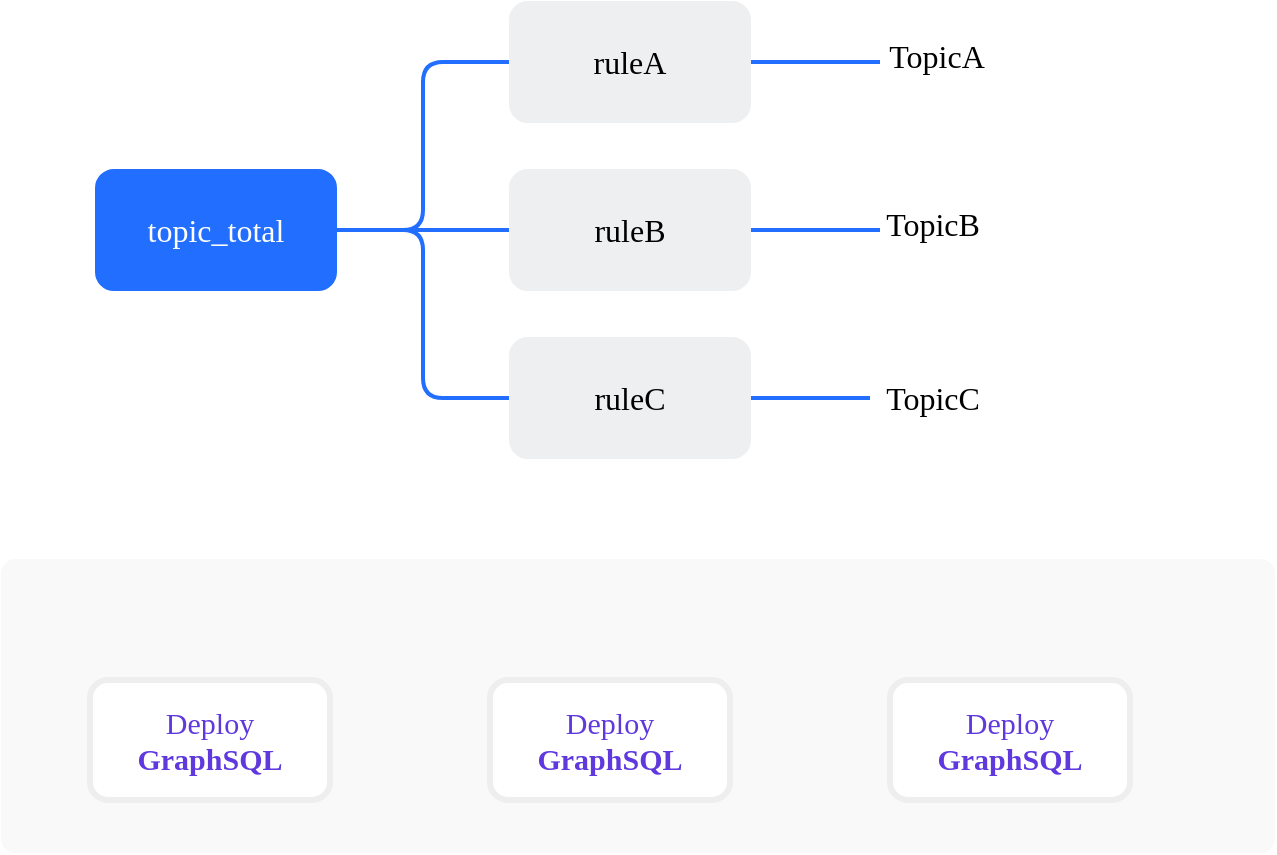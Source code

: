 <mxfile version="20.4.2" type="github">
  <diagram id="C5RBs43oDa-KdzZeNtuy" name="Page-1">
    <mxGraphModel dx="1422" dy="706" grid="0" gridSize="10" guides="1" tooltips="1" connect="1" arrows="1" fold="1" page="1" pageScale="1" pageWidth="827" pageHeight="1169" math="0" shadow="0">
      <root>
        <mxCell id="WIyWlLk6GJQsqaUBKTNV-0" />
        <mxCell id="WIyWlLk6GJQsqaUBKTNV-1" parent="WIyWlLk6GJQsqaUBKTNV-0" />
        <mxCell id="F3IM9WSZjQUaXmSakqzU-1" value="" style="rounded=1;whiteSpace=wrap;html=1;fillColor=#F9F9F9;arcSize=4;shadow=0;strokeWidth=3;strokeColor=#F9F9F9;" parent="WIyWlLk6GJQsqaUBKTNV-1" vertex="1">
          <mxGeometry x="111" y="380" width="634" height="144" as="geometry" />
        </mxCell>
        <mxCell id="F3IM9WSZjQUaXmSakqzU-2" value="&lt;font style=&quot;font-size: 15px&quot; face=&quot;Comic Sans MS&quot;&gt;&lt;span&gt;&lt;span&gt;&lt;span style=&quot;font-weight: normal&quot;&gt;Deploy&lt;/span&gt;&lt;br&gt;GraphSQL&lt;br&gt;&lt;/span&gt;&lt;/span&gt;&lt;/font&gt;" style="rounded=1;whiteSpace=wrap;html=1;shadow=0;strokeWidth=3;fillColor=#FFFFFF;strokeColor=#EEEEEE;fontColor=#5F39DD;fontStyle=1;gradientColor=#ffffff;" parent="WIyWlLk6GJQsqaUBKTNV-1" vertex="1">
          <mxGeometry x="154" y="439" width="120" height="60" as="geometry" />
        </mxCell>
        <mxCell id="F3IM9WSZjQUaXmSakqzU-3" value="&lt;font style=&quot;font-size: 15px&quot; face=&quot;Comic Sans MS&quot;&gt;&lt;span&gt;&lt;span&gt;&lt;span style=&quot;font-weight: normal&quot;&gt;Deploy&lt;/span&gt;&lt;br&gt;GraphSQL&lt;br&gt;&lt;/span&gt;&lt;/span&gt;&lt;/font&gt;" style="rounded=1;whiteSpace=wrap;html=1;shadow=0;strokeWidth=3;fillColor=#FFFFFF;strokeColor=#EEEEEE;fontColor=#5F39DD;fontStyle=1;gradientColor=#ffffff;" parent="WIyWlLk6GJQsqaUBKTNV-1" vertex="1">
          <mxGeometry x="354" y="439" width="120" height="60" as="geometry" />
        </mxCell>
        <mxCell id="F3IM9WSZjQUaXmSakqzU-4" value="&lt;font style=&quot;font-size: 15px&quot; face=&quot;Comic Sans MS&quot;&gt;&lt;span&gt;&lt;span&gt;&lt;span style=&quot;font-weight: normal&quot;&gt;Deploy&lt;/span&gt;&lt;br&gt;GraphSQL&lt;br&gt;&lt;/span&gt;&lt;/span&gt;&lt;/font&gt;" style="rounded=1;whiteSpace=wrap;html=1;shadow=0;strokeWidth=3;fillColor=#FFFFFF;strokeColor=#EEEEEE;fontColor=#5F39DD;fontStyle=1;gradientColor=#ffffff;" parent="WIyWlLk6GJQsqaUBKTNV-1" vertex="1">
          <mxGeometry x="554" y="439" width="120" height="60" as="geometry" />
        </mxCell>
        <mxCell id="Sf5FxCxOkganezNXafmV-0" style="edgeStyle=orthogonalEdgeStyle;rounded=1;orthogonalLoop=1;jettySize=auto;html=1;exitX=1;exitY=0.5;exitDx=0;exitDy=0;entryX=0;entryY=0.5;entryDx=0;entryDy=0;fontFamily=Comic Sans MS;fontSize=16;fontColor=#FFFFFF;strokeColor=#216EFF;strokeWidth=2;endArrow=none;endFill=0;" parent="WIyWlLk6GJQsqaUBKTNV-1" source="Sf5FxCxOkganezNXafmV-3" target="Sf5FxCxOkganezNXafmV-5" edge="1">
          <mxGeometry relative="1" as="geometry" />
        </mxCell>
        <mxCell id="Sf5FxCxOkganezNXafmV-1" style="edgeStyle=orthogonalEdgeStyle;rounded=1;orthogonalLoop=1;jettySize=auto;html=1;exitX=1;exitY=0.5;exitDx=0;exitDy=0;fontFamily=Comic Sans MS;fontSize=16;fontColor=#FFFFFF;strokeColor=#216EFF;strokeWidth=2;endArrow=none;endFill=0;" parent="WIyWlLk6GJQsqaUBKTNV-1" source="Sf5FxCxOkganezNXafmV-3" target="Sf5FxCxOkganezNXafmV-7" edge="1">
          <mxGeometry relative="1" as="geometry" />
        </mxCell>
        <mxCell id="Sf5FxCxOkganezNXafmV-2" style="edgeStyle=orthogonalEdgeStyle;rounded=1;orthogonalLoop=1;jettySize=auto;html=1;exitX=1;exitY=0.5;exitDx=0;exitDy=0;entryX=0;entryY=0.5;entryDx=0;entryDy=0;fontFamily=Comic Sans MS;fontSize=16;fontColor=#FFFFFF;strokeColor=#216EFF;strokeWidth=2;endArrow=none;endFill=0;" parent="WIyWlLk6GJQsqaUBKTNV-1" source="Sf5FxCxOkganezNXafmV-3" target="Sf5FxCxOkganezNXafmV-9" edge="1">
          <mxGeometry relative="1" as="geometry" />
        </mxCell>
        <mxCell id="Sf5FxCxOkganezNXafmV-3" value="&lt;font color=&quot;#ffffff&quot; style=&quot;font-size: 16px&quot; face=&quot;Comic Sans MS&quot;&gt;topic_total&lt;/font&gt;" style="rounded=1;whiteSpace=wrap;html=1;fillColor=#216EFF;strokeColor=#216EFF;" parent="WIyWlLk6GJQsqaUBKTNV-1" vertex="1">
          <mxGeometry x="157" y="184" width="120" height="60" as="geometry" />
        </mxCell>
        <mxCell id="Sf5FxCxOkganezNXafmV-4" style="edgeStyle=orthogonalEdgeStyle;rounded=1;orthogonalLoop=1;jettySize=auto;html=1;exitX=1;exitY=0.5;exitDx=0;exitDy=0;fontFamily=Comic Sans MS;fontSize=16;fontColor=#000000;strokeColor=#216EFF;strokeWidth=2;endArrow=none;endFill=0;" parent="WIyWlLk6GJQsqaUBKTNV-1" source="Sf5FxCxOkganezNXafmV-5" edge="1">
          <mxGeometry relative="1" as="geometry">
            <mxPoint x="549" y="130" as="targetPoint" />
          </mxGeometry>
        </mxCell>
        <mxCell id="Sf5FxCxOkganezNXafmV-5" value="&lt;font style=&quot;font-size: 16px&quot; face=&quot;Comic Sans MS&quot;&gt;ruleA&lt;/font&gt;" style="rounded=1;whiteSpace=wrap;html=1;fillColor=#EEEFF1;strokeColor=#EEEFF1;fontColor=#000000;" parent="WIyWlLk6GJQsqaUBKTNV-1" vertex="1">
          <mxGeometry x="364" y="100" width="120" height="60" as="geometry" />
        </mxCell>
        <mxCell id="Sf5FxCxOkganezNXafmV-6" style="edgeStyle=orthogonalEdgeStyle;rounded=1;orthogonalLoop=1;jettySize=auto;html=1;exitX=1;exitY=0.5;exitDx=0;exitDy=0;fontFamily=Comic Sans MS;fontSize=16;fontColor=#000000;strokeColor=#216EFF;strokeWidth=2;endArrow=none;endFill=0;" parent="WIyWlLk6GJQsqaUBKTNV-1" source="Sf5FxCxOkganezNXafmV-7" edge="1">
          <mxGeometry relative="1" as="geometry">
            <mxPoint x="549" y="214" as="targetPoint" />
          </mxGeometry>
        </mxCell>
        <mxCell id="Sf5FxCxOkganezNXafmV-7" value="&lt;font style=&quot;font-size: 16px&quot; face=&quot;Comic Sans MS&quot;&gt;ruleB&lt;/font&gt;" style="rounded=1;whiteSpace=wrap;html=1;fillColor=#EEEFF1;strokeColor=#EEEFF1;fontColor=#000000;" parent="WIyWlLk6GJQsqaUBKTNV-1" vertex="1">
          <mxGeometry x="364" y="184" width="120" height="60" as="geometry" />
        </mxCell>
        <mxCell id="Sf5FxCxOkganezNXafmV-8" style="edgeStyle=orthogonalEdgeStyle;rounded=1;orthogonalLoop=1;jettySize=auto;html=1;exitX=1;exitY=0.5;exitDx=0;exitDy=0;fontFamily=Comic Sans MS;fontSize=16;fontColor=#000000;strokeColor=#216EFF;strokeWidth=2;endArrow=none;endFill=0;" parent="WIyWlLk6GJQsqaUBKTNV-1" source="Sf5FxCxOkganezNXafmV-9" edge="1">
          <mxGeometry relative="1" as="geometry">
            <mxPoint x="544" y="298" as="targetPoint" />
          </mxGeometry>
        </mxCell>
        <mxCell id="Sf5FxCxOkganezNXafmV-9" value="&lt;font style=&quot;font-size: 16px&quot; face=&quot;Comic Sans MS&quot;&gt;ruleC&lt;/font&gt;" style="rounded=1;whiteSpace=wrap;html=1;fillColor=#EEEFF1;strokeColor=#EEEFF1;fontColor=#000000;" parent="WIyWlLk6GJQsqaUBKTNV-1" vertex="1">
          <mxGeometry x="364" y="268" width="120" height="60" as="geometry" />
        </mxCell>
        <mxCell id="Sf5FxCxOkganezNXafmV-10" value="TopicA" style="text;html=1;align=center;verticalAlign=middle;resizable=0;points=[];autosize=1;strokeColor=none;fillColor=none;fontSize=16;fontFamily=Comic Sans MS;fontColor=#000000;" parent="WIyWlLk6GJQsqaUBKTNV-1" vertex="1">
          <mxGeometry x="546" y="115" width="62" height="23" as="geometry" />
        </mxCell>
        <mxCell id="Sf5FxCxOkganezNXafmV-11" value="TopicB" style="text;html=1;align=center;verticalAlign=middle;resizable=0;points=[];autosize=1;strokeColor=none;fillColor=none;fontSize=16;fontFamily=Comic Sans MS;fontColor=#000000;" parent="WIyWlLk6GJQsqaUBKTNV-1" vertex="1">
          <mxGeometry x="544" y="199" width="61" height="23" as="geometry" />
        </mxCell>
        <mxCell id="Sf5FxCxOkganezNXafmV-12" value="TopicC" style="text;html=1;align=center;verticalAlign=middle;resizable=0;points=[];autosize=1;strokeColor=none;fillColor=none;fontSize=16;fontFamily=Comic Sans MS;fontColor=#000000;" parent="WIyWlLk6GJQsqaUBKTNV-1" vertex="1">
          <mxGeometry x="545" y="286.5" width="60" height="23" as="geometry" />
        </mxCell>
      </root>
    </mxGraphModel>
  </diagram>
</mxfile>

